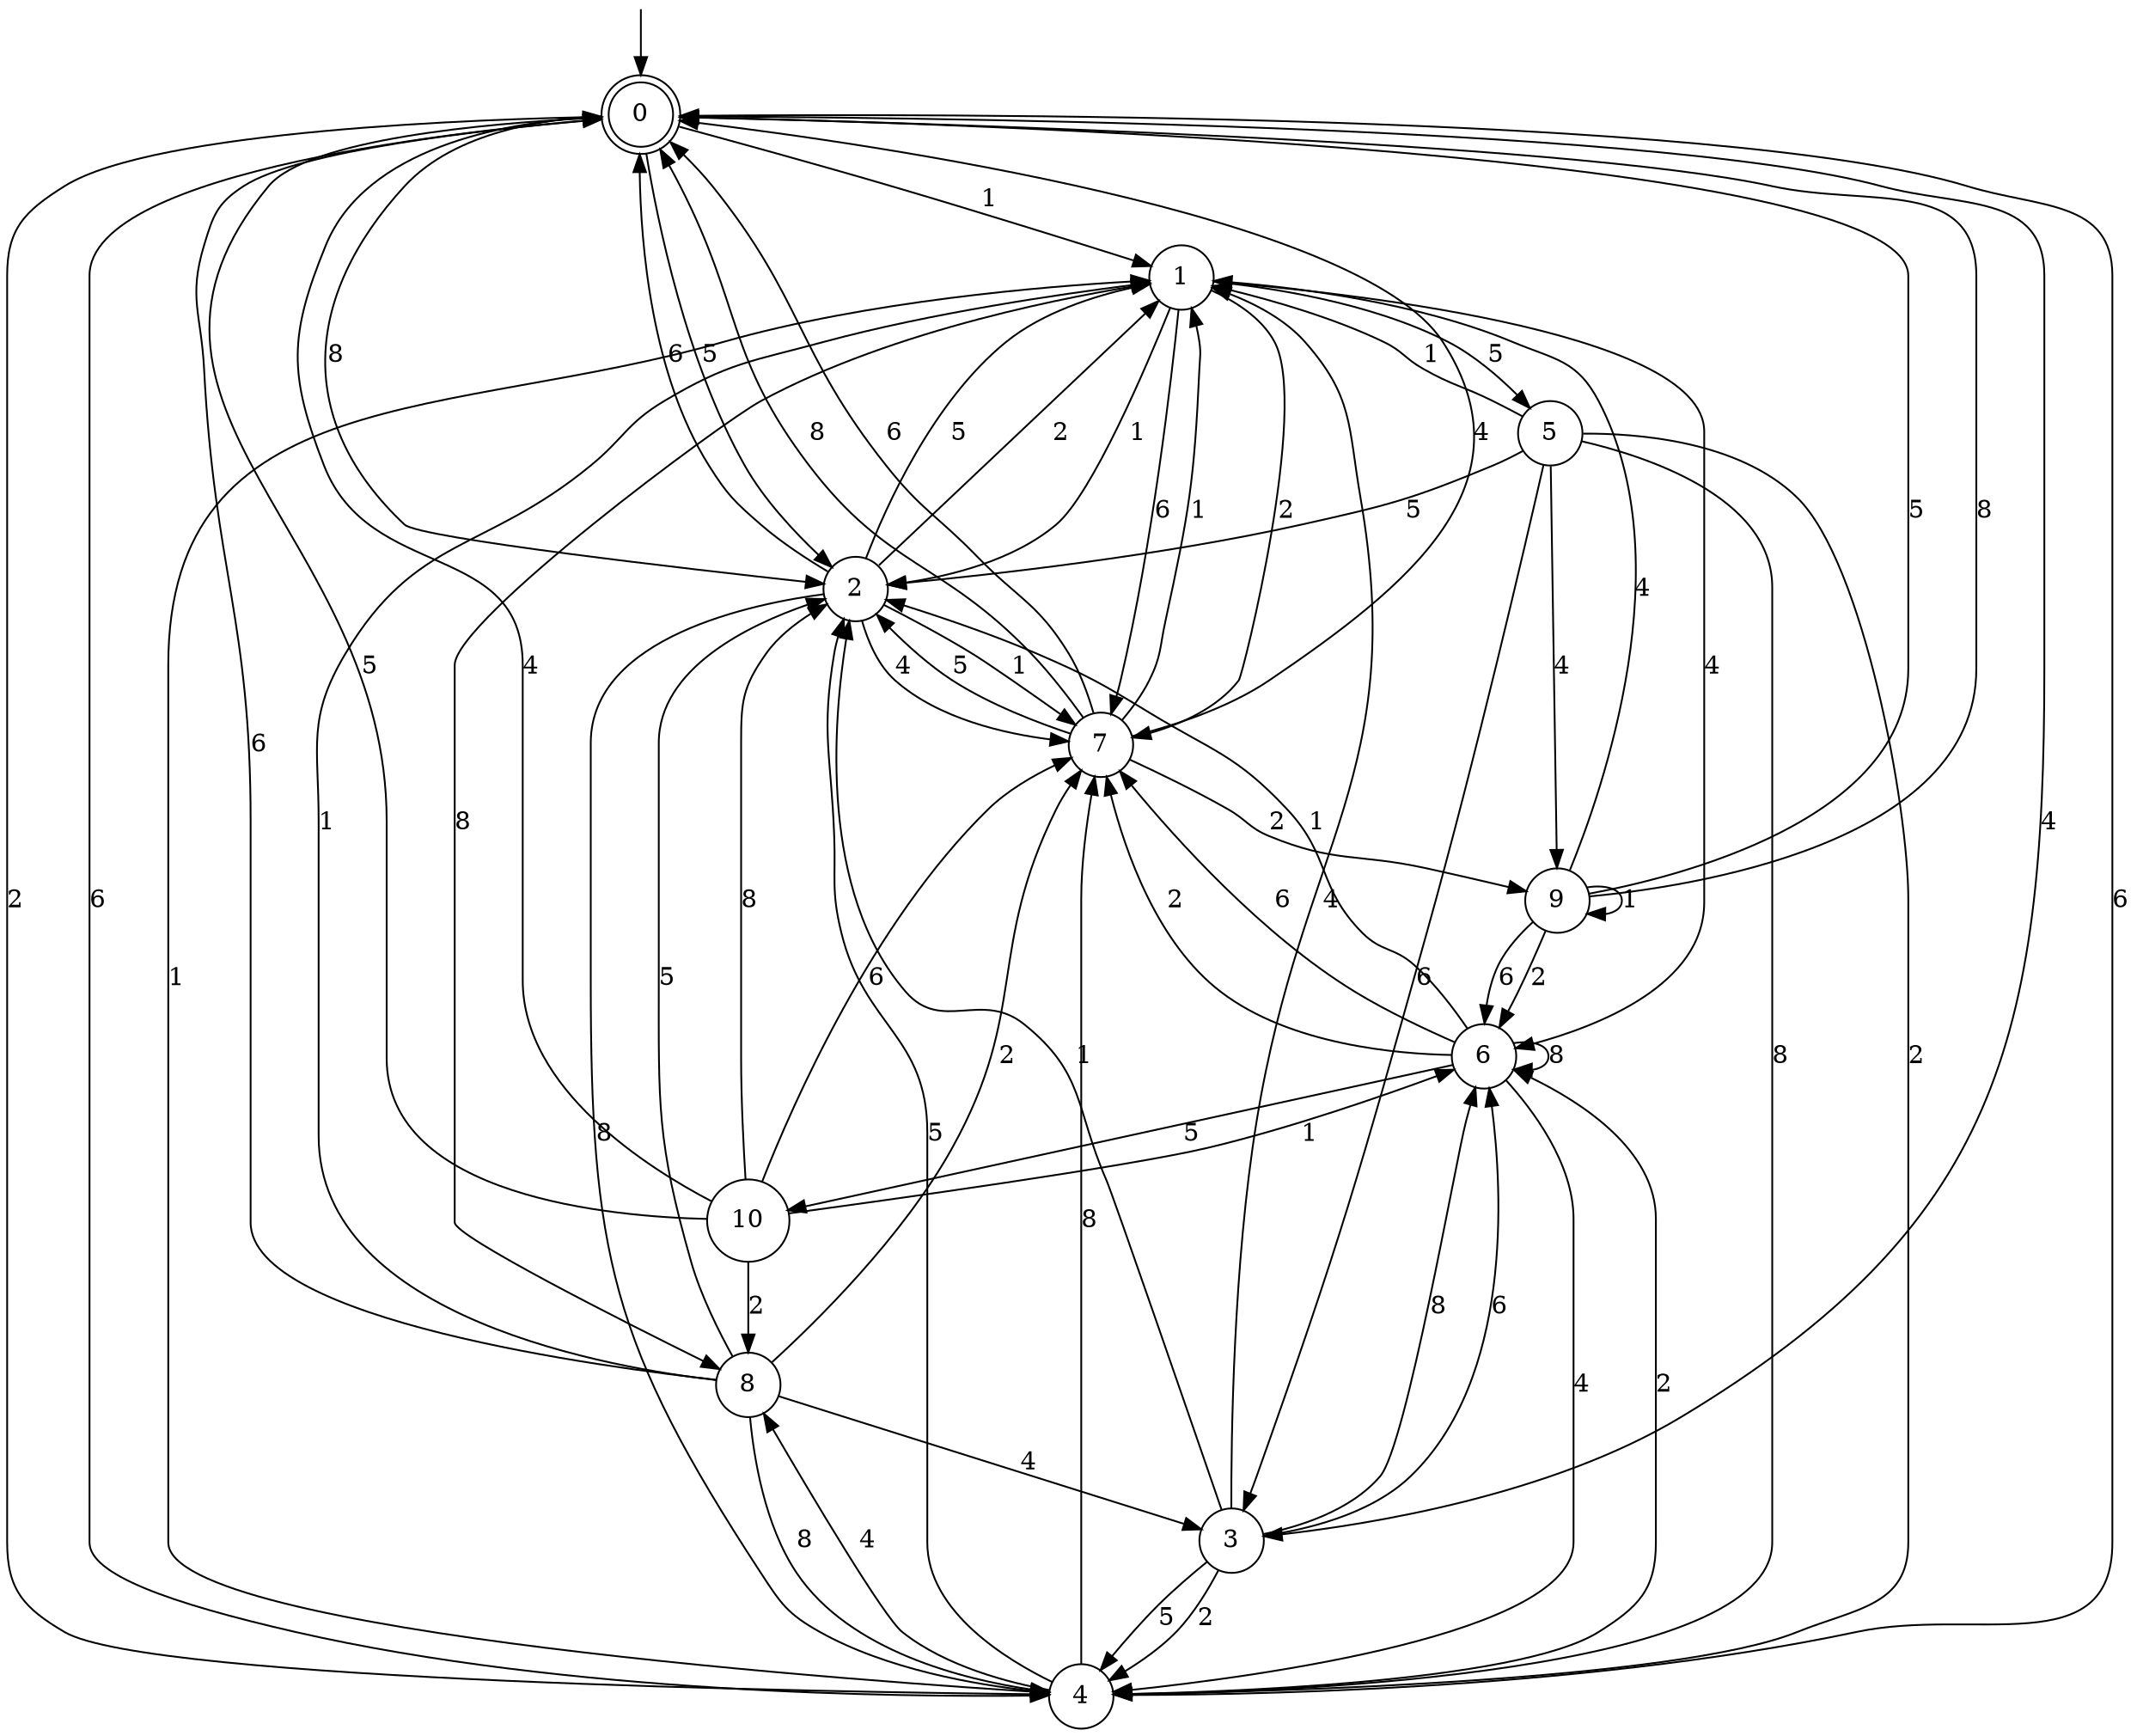 digraph g {

	s0 [shape="doublecircle" label="0"];
	s1 [shape="circle" label="1"];
	s2 [shape="circle" label="2"];
	s3 [shape="circle" label="3"];
	s4 [shape="circle" label="4"];
	s5 [shape="circle" label="5"];
	s6 [shape="circle" label="6"];
	s7 [shape="circle" label="7"];
	s8 [shape="circle" label="8"];
	s9 [shape="circle" label="9"];
	s10 [shape="circle" label="10"];
	s0 -> s1 [label="1"];
	s0 -> s2 [label="5"];
	s0 -> s3 [label="4"];
	s0 -> s4 [label="2"];
	s0 -> s2 [label="8"];
	s0 -> s4 [label="6"];
	s1 -> s2 [label="1"];
	s1 -> s5 [label="5"];
	s1 -> s6 [label="4"];
	s1 -> s7 [label="2"];
	s1 -> s8 [label="8"];
	s1 -> s7 [label="6"];
	s2 -> s7 [label="1"];
	s2 -> s1 [label="5"];
	s2 -> s7 [label="4"];
	s2 -> s1 [label="2"];
	s2 -> s4 [label="8"];
	s2 -> s0 [label="6"];
	s3 -> s2 [label="1"];
	s3 -> s4 [label="5"];
	s3 -> s1 [label="4"];
	s3 -> s4 [label="2"];
	s3 -> s6 [label="8"];
	s3 -> s6 [label="6"];
	s4 -> s1 [label="1"];
	s4 -> s2 [label="5"];
	s4 -> s8 [label="4"];
	s4 -> s6 [label="2"];
	s4 -> s7 [label="8"];
	s4 -> s0 [label="6"];
	s5 -> s1 [label="1"];
	s5 -> s2 [label="5"];
	s5 -> s9 [label="4"];
	s5 -> s4 [label="2"];
	s5 -> s4 [label="8"];
	s5 -> s3 [label="6"];
	s6 -> s2 [label="1"];
	s6 -> s10 [label="5"];
	s6 -> s4 [label="4"];
	s6 -> s7 [label="2"];
	s6 -> s6 [label="8"];
	s6 -> s7 [label="6"];
	s7 -> s1 [label="1"];
	s7 -> s2 [label="5"];
	s7 -> s0 [label="4"];
	s7 -> s9 [label="2"];
	s7 -> s0 [label="8"];
	s7 -> s0 [label="6"];
	s8 -> s1 [label="1"];
	s8 -> s2 [label="5"];
	s8 -> s3 [label="4"];
	s8 -> s7 [label="2"];
	s8 -> s4 [label="8"];
	s8 -> s0 [label="6"];
	s9 -> s9 [label="1"];
	s9 -> s0 [label="5"];
	s9 -> s1 [label="4"];
	s9 -> s6 [label="2"];
	s9 -> s0 [label="8"];
	s9 -> s6 [label="6"];
	s10 -> s6 [label="1"];
	s10 -> s0 [label="5"];
	s10 -> s0 [label="4"];
	s10 -> s8 [label="2"];
	s10 -> s2 [label="8"];
	s10 -> s7 [label="6"];

__start0 [label="" shape="none" width="0" height="0"];
__start0 -> s0;

}
